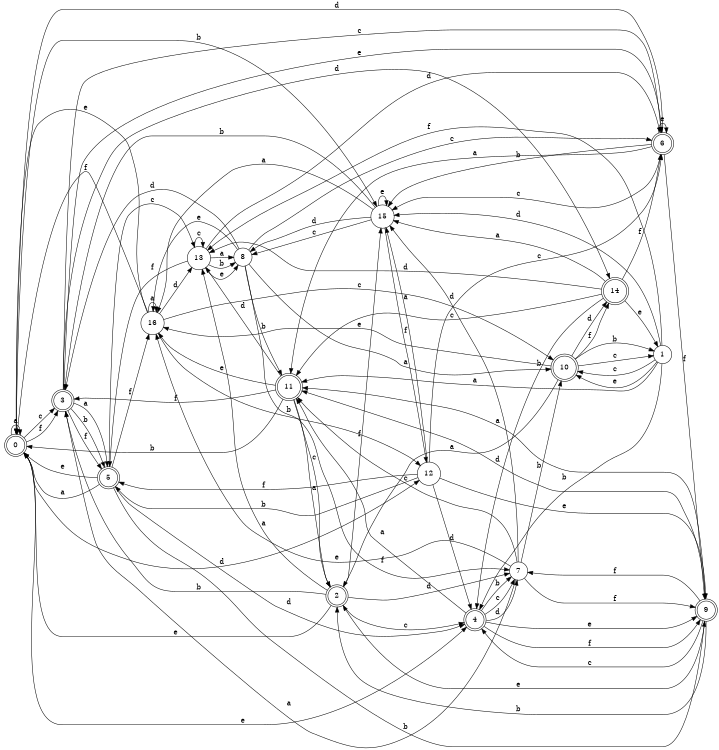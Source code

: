 digraph n14_8 {
__start0 [label="" shape="none"];

rankdir=LR;
size="8,5";

s0 [style="rounded,filled", color="black", fillcolor="white" shape="doublecircle", label="0"];
s1 [style="filled", color="black", fillcolor="white" shape="circle", label="1"];
s2 [style="rounded,filled", color="black", fillcolor="white" shape="doublecircle", label="2"];
s3 [style="rounded,filled", color="black", fillcolor="white" shape="doublecircle", label="3"];
s4 [style="rounded,filled", color="black", fillcolor="white" shape="doublecircle", label="4"];
s5 [style="rounded,filled", color="black", fillcolor="white" shape="doublecircle", label="5"];
s6 [style="rounded,filled", color="black", fillcolor="white" shape="doublecircle", label="6"];
s7 [style="filled", color="black", fillcolor="white" shape="circle", label="7"];
s8 [style="filled", color="black", fillcolor="white" shape="circle", label="8"];
s9 [style="rounded,filled", color="black", fillcolor="white" shape="doublecircle", label="9"];
s10 [style="rounded,filled", color="black", fillcolor="white" shape="doublecircle", label="10"];
s11 [style="rounded,filled", color="black", fillcolor="white" shape="doublecircle", label="11"];
s12 [style="filled", color="black", fillcolor="white" shape="circle", label="12"];
s13 [style="filled", color="black", fillcolor="white" shape="circle", label="13"];
s14 [style="rounded,filled", color="black", fillcolor="white" shape="doublecircle", label="14"];
s15 [style="filled", color="black", fillcolor="white" shape="circle", label="15"];
s16 [style="filled", color="black", fillcolor="white" shape="circle", label="16"];
s0 -> s0 [label="a"];
s0 -> s15 [label="b"];
s0 -> s3 [label="c"];
s0 -> s12 [label="d"];
s0 -> s4 [label="e"];
s0 -> s3 [label="f"];
s1 -> s11 [label="a"];
s1 -> s4 [label="b"];
s1 -> s10 [label="c"];
s1 -> s15 [label="d"];
s1 -> s10 [label="e"];
s1 -> s13 [label="f"];
s2 -> s13 [label="a"];
s2 -> s3 [label="b"];
s2 -> s4 [label="c"];
s2 -> s7 [label="d"];
s2 -> s0 [label="e"];
s2 -> s15 [label="f"];
s3 -> s5 [label="a"];
s3 -> s5 [label="b"];
s3 -> s6 [label="c"];
s3 -> s14 [label="d"];
s3 -> s6 [label="e"];
s3 -> s5 [label="f"];
s4 -> s11 [label="a"];
s4 -> s7 [label="b"];
s4 -> s7 [label="c"];
s4 -> s7 [label="d"];
s4 -> s9 [label="e"];
s4 -> s9 [label="f"];
s5 -> s0 [label="a"];
s5 -> s9 [label="b"];
s5 -> s13 [label="c"];
s5 -> s4 [label="d"];
s5 -> s0 [label="e"];
s5 -> s16 [label="f"];
s6 -> s11 [label="a"];
s6 -> s15 [label="b"];
s6 -> s15 [label="c"];
s6 -> s0 [label="d"];
s6 -> s6 [label="e"];
s6 -> s9 [label="f"];
s7 -> s3 [label="a"];
s7 -> s10 [label="b"];
s7 -> s11 [label="c"];
s7 -> s15 [label="d"];
s7 -> s16 [label="e"];
s7 -> s9 [label="f"];
s8 -> s10 [label="a"];
s8 -> s11 [label="b"];
s8 -> s6 [label="c"];
s8 -> s3 [label="d"];
s8 -> s16 [label="e"];
s8 -> s7 [label="f"];
s9 -> s11 [label="a"];
s9 -> s2 [label="b"];
s9 -> s4 [label="c"];
s9 -> s11 [label="d"];
s9 -> s2 [label="e"];
s9 -> s7 [label="f"];
s10 -> s2 [label="a"];
s10 -> s1 [label="b"];
s10 -> s1 [label="c"];
s10 -> s14 [label="d"];
s10 -> s16 [label="e"];
s10 -> s14 [label="f"];
s11 -> s2 [label="a"];
s11 -> s0 [label="b"];
s11 -> s2 [label="c"];
s11 -> s13 [label="d"];
s11 -> s16 [label="e"];
s11 -> s3 [label="f"];
s12 -> s15 [label="a"];
s12 -> s5 [label="b"];
s12 -> s6 [label="c"];
s12 -> s4 [label="d"];
s12 -> s9 [label="e"];
s12 -> s5 [label="f"];
s13 -> s8 [label="a"];
s13 -> s8 [label="b"];
s13 -> s13 [label="c"];
s13 -> s6 [label="d"];
s13 -> s8 [label="e"];
s13 -> s5 [label="f"];
s14 -> s15 [label="a"];
s14 -> s4 [label="b"];
s14 -> s11 [label="c"];
s14 -> s13 [label="d"];
s14 -> s1 [label="e"];
s14 -> s6 [label="f"];
s15 -> s16 [label="a"];
s15 -> s3 [label="b"];
s15 -> s8 [label="c"];
s15 -> s8 [label="d"];
s15 -> s15 [label="e"];
s15 -> s12 [label="f"];
s16 -> s16 [label="a"];
s16 -> s12 [label="b"];
s16 -> s10 [label="c"];
s16 -> s13 [label="d"];
s16 -> s0 [label="e"];
s16 -> s0 [label="f"];

}